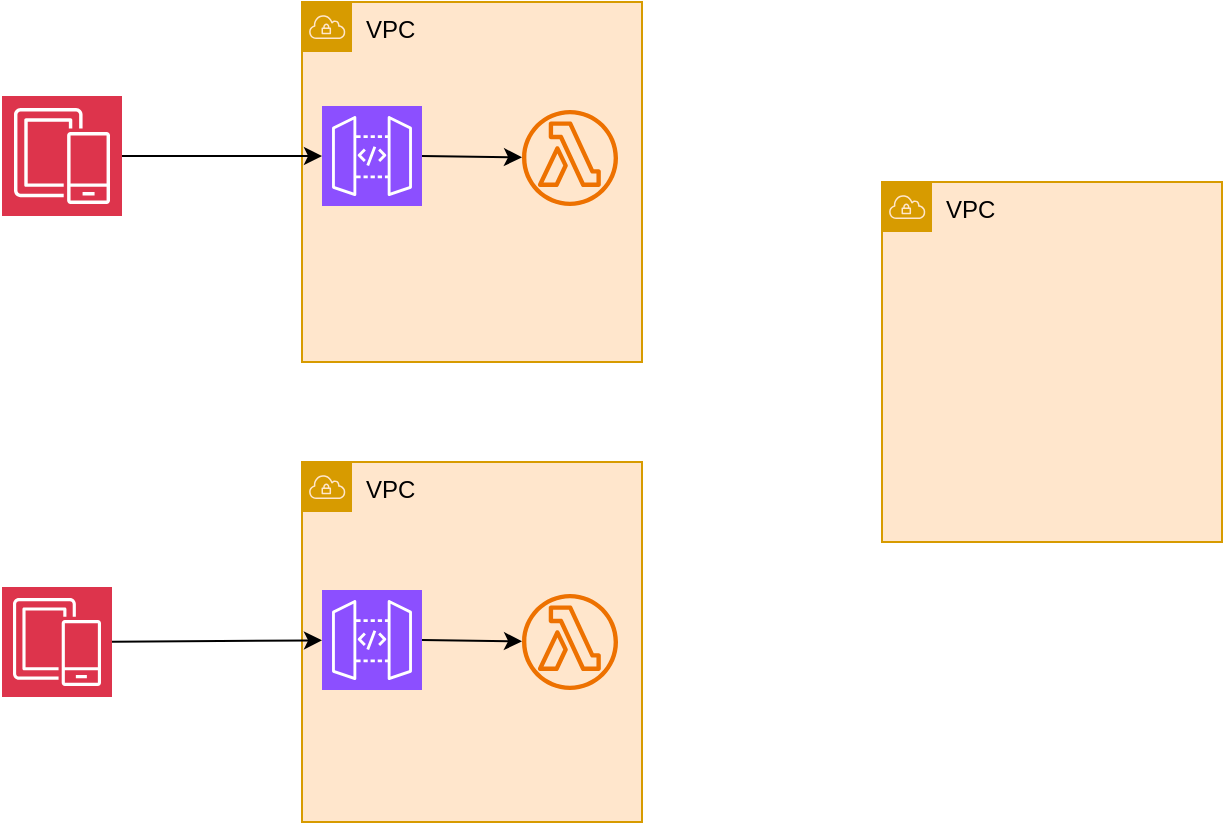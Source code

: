 <mxfile version="21.7.4" type="github">
  <diagram name="Page-1" id="ZGIYcpiNsp2aGkSfMP8p">
    <mxGraphModel dx="2074" dy="758" grid="1" gridSize="10" guides="1" tooltips="1" connect="1" arrows="1" fold="1" page="1" pageScale="1" pageWidth="850" pageHeight="1100" math="0" shadow="0">
      <root>
        <mxCell id="0" />
        <mxCell id="1" parent="0" />
        <mxCell id="LMTCnSz14OLri7p1V5h--7" value="VPC" style="points=[[0,0],[0.25,0],[0.5,0],[0.75,0],[1,0],[1,0.25],[1,0.5],[1,0.75],[1,1],[0.75,1],[0.5,1],[0.25,1],[0,1],[0,0.75],[0,0.5],[0,0.25]];outlineConnect=0;html=1;whiteSpace=wrap;fontSize=12;fontStyle=0;container=1;pointerEvents=0;collapsible=0;recursiveResize=0;shape=mxgraph.aws4.group;grIcon=mxgraph.aws4.group_vpc;strokeColor=#d79b00;fillColor=#ffe6cc;verticalAlign=top;align=left;spacingLeft=30;dashed=0;" vertex="1" parent="1">
          <mxGeometry x="210" y="80" width="170" height="180" as="geometry" />
        </mxCell>
        <mxCell id="LMTCnSz14OLri7p1V5h--9" value="" style="sketch=0;outlineConnect=0;fontColor=#232F3E;gradientColor=none;fillColor=#ED7100;strokeColor=none;dashed=0;verticalLabelPosition=bottom;verticalAlign=top;align=center;html=1;fontSize=12;fontStyle=0;aspect=fixed;pointerEvents=1;shape=mxgraph.aws4.lambda_function;" vertex="1" parent="LMTCnSz14OLri7p1V5h--7">
          <mxGeometry x="110" y="54" width="48" height="48" as="geometry" />
        </mxCell>
        <mxCell id="LMTCnSz14OLri7p1V5h--14" style="rounded=0;orthogonalLoop=1;jettySize=auto;html=1;exitX=1;exitY=0.5;exitDx=0;exitDy=0;exitPerimeter=0;" edge="1" parent="LMTCnSz14OLri7p1V5h--7" source="LMTCnSz14OLri7p1V5h--11" target="LMTCnSz14OLri7p1V5h--9">
          <mxGeometry relative="1" as="geometry" />
        </mxCell>
        <mxCell id="LMTCnSz14OLri7p1V5h--11" value="" style="sketch=0;points=[[0,0,0],[0.25,0,0],[0.5,0,0],[0.75,0,0],[1,0,0],[0,1,0],[0.25,1,0],[0.5,1,0],[0.75,1,0],[1,1,0],[0,0.25,0],[0,0.5,0],[0,0.75,0],[1,0.25,0],[1,0.5,0],[1,0.75,0]];outlineConnect=0;fontColor=#232F3E;fillColor=#8C4FFF;strokeColor=#ffffff;dashed=0;verticalLabelPosition=bottom;verticalAlign=top;align=center;html=1;fontSize=12;fontStyle=0;aspect=fixed;shape=mxgraph.aws4.resourceIcon;resIcon=mxgraph.aws4.api_gateway;" vertex="1" parent="LMTCnSz14OLri7p1V5h--7">
          <mxGeometry x="10" y="52" width="50" height="50" as="geometry" />
        </mxCell>
        <mxCell id="LMTCnSz14OLri7p1V5h--8" value="VPC" style="points=[[0,0],[0.25,0],[0.5,0],[0.75,0],[1,0],[1,0.25],[1,0.5],[1,0.75],[1,1],[0.75,1],[0.5,1],[0.25,1],[0,1],[0,0.75],[0,0.5],[0,0.25]];outlineConnect=0;html=1;whiteSpace=wrap;fontSize=12;fontStyle=0;container=1;pointerEvents=0;collapsible=0;recursiveResize=0;shape=mxgraph.aws4.group;grIcon=mxgraph.aws4.group_vpc;strokeColor=#d79b00;fillColor=#ffe6cc;verticalAlign=top;align=left;spacingLeft=30;dashed=0;" vertex="1" parent="1">
          <mxGeometry x="210" y="310" width="170" height="180" as="geometry" />
        </mxCell>
        <mxCell id="LMTCnSz14OLri7p1V5h--10" value="" style="sketch=0;outlineConnect=0;fontColor=#232F3E;gradientColor=none;fillColor=#ED7100;strokeColor=none;dashed=0;verticalLabelPosition=bottom;verticalAlign=top;align=center;html=1;fontSize=12;fontStyle=0;aspect=fixed;pointerEvents=1;shape=mxgraph.aws4.lambda_function;" vertex="1" parent="LMTCnSz14OLri7p1V5h--8">
          <mxGeometry x="110" y="66" width="48" height="48" as="geometry" />
        </mxCell>
        <mxCell id="LMTCnSz14OLri7p1V5h--13" style="rounded=0;orthogonalLoop=1;jettySize=auto;html=1;exitX=1;exitY=0.5;exitDx=0;exitDy=0;exitPerimeter=0;" edge="1" parent="LMTCnSz14OLri7p1V5h--8" source="LMTCnSz14OLri7p1V5h--12" target="LMTCnSz14OLri7p1V5h--10">
          <mxGeometry relative="1" as="geometry" />
        </mxCell>
        <mxCell id="LMTCnSz14OLri7p1V5h--12" value="" style="sketch=0;points=[[0,0,0],[0.25,0,0],[0.5,0,0],[0.75,0,0],[1,0,0],[0,1,0],[0.25,1,0],[0.5,1,0],[0.75,1,0],[1,1,0],[0,0.25,0],[0,0.5,0],[0,0.75,0],[1,0.25,0],[1,0.5,0],[1,0.75,0]];outlineConnect=0;fontColor=#232F3E;fillColor=#8C4FFF;strokeColor=#ffffff;dashed=0;verticalLabelPosition=bottom;verticalAlign=top;align=center;html=1;fontSize=12;fontStyle=0;aspect=fixed;shape=mxgraph.aws4.resourceIcon;resIcon=mxgraph.aws4.api_gateway;" vertex="1" parent="LMTCnSz14OLri7p1V5h--8">
          <mxGeometry x="10" y="64" width="50" height="50" as="geometry" />
        </mxCell>
        <mxCell id="LMTCnSz14OLri7p1V5h--17" style="rounded=0;orthogonalLoop=1;jettySize=auto;html=1;exitX=1;exitY=0.5;exitDx=0;exitDy=0;exitPerimeter=0;" edge="1" parent="1" source="LMTCnSz14OLri7p1V5h--15" target="LMTCnSz14OLri7p1V5h--11">
          <mxGeometry relative="1" as="geometry" />
        </mxCell>
        <mxCell id="LMTCnSz14OLri7p1V5h--15" value="" style="sketch=0;points=[[0,0,0],[0.25,0,0],[0.5,0,0],[0.75,0,0],[1,0,0],[0,1,0],[0.25,1,0],[0.5,1,0],[0.75,1,0],[1,1,0],[0,0.25,0],[0,0.5,0],[0,0.75,0],[1,0.25,0],[1,0.5,0],[1,0.75,0]];outlineConnect=0;fontColor=#232F3E;fillColor=#DD344C;strokeColor=#ffffff;dashed=0;verticalLabelPosition=bottom;verticalAlign=top;align=center;html=1;fontSize=12;fontStyle=0;aspect=fixed;shape=mxgraph.aws4.resourceIcon;resIcon=mxgraph.aws4.mobile;" vertex="1" parent="1">
          <mxGeometry x="60" y="127" width="60" height="60" as="geometry" />
        </mxCell>
        <mxCell id="LMTCnSz14OLri7p1V5h--18" style="rounded=0;orthogonalLoop=1;jettySize=auto;html=1;" edge="1" parent="1" source="LMTCnSz14OLri7p1V5h--16" target="LMTCnSz14OLri7p1V5h--12">
          <mxGeometry relative="1" as="geometry" />
        </mxCell>
        <mxCell id="LMTCnSz14OLri7p1V5h--16" value="" style="sketch=0;points=[[0,0,0],[0.25,0,0],[0.5,0,0],[0.75,0,0],[1,0,0],[0,1,0],[0.25,1,0],[0.5,1,0],[0.75,1,0],[1,1,0],[0,0.25,0],[0,0.5,0],[0,0.75,0],[1,0.25,0],[1,0.5,0],[1,0.75,0]];outlineConnect=0;fontColor=#232F3E;fillColor=#DD344C;strokeColor=#ffffff;dashed=0;verticalLabelPosition=bottom;verticalAlign=top;align=center;html=1;fontSize=12;fontStyle=0;aspect=fixed;shape=mxgraph.aws4.resourceIcon;resIcon=mxgraph.aws4.mobile;" vertex="1" parent="1">
          <mxGeometry x="60" y="372.5" width="55" height="55" as="geometry" />
        </mxCell>
        <mxCell id="LMTCnSz14OLri7p1V5h--19" value="VPC" style="points=[[0,0],[0.25,0],[0.5,0],[0.75,0],[1,0],[1,0.25],[1,0.5],[1,0.75],[1,1],[0.75,1],[0.5,1],[0.25,1],[0,1],[0,0.75],[0,0.5],[0,0.25]];outlineConnect=0;html=1;whiteSpace=wrap;fontSize=12;fontStyle=0;container=1;pointerEvents=0;collapsible=0;recursiveResize=0;shape=mxgraph.aws4.group;grIcon=mxgraph.aws4.group_vpc;strokeColor=#d79b00;fillColor=#ffe6cc;verticalAlign=top;align=left;spacingLeft=30;dashed=0;" vertex="1" parent="1">
          <mxGeometry x="500" y="170" width="170" height="180" as="geometry" />
        </mxCell>
      </root>
    </mxGraphModel>
  </diagram>
</mxfile>
